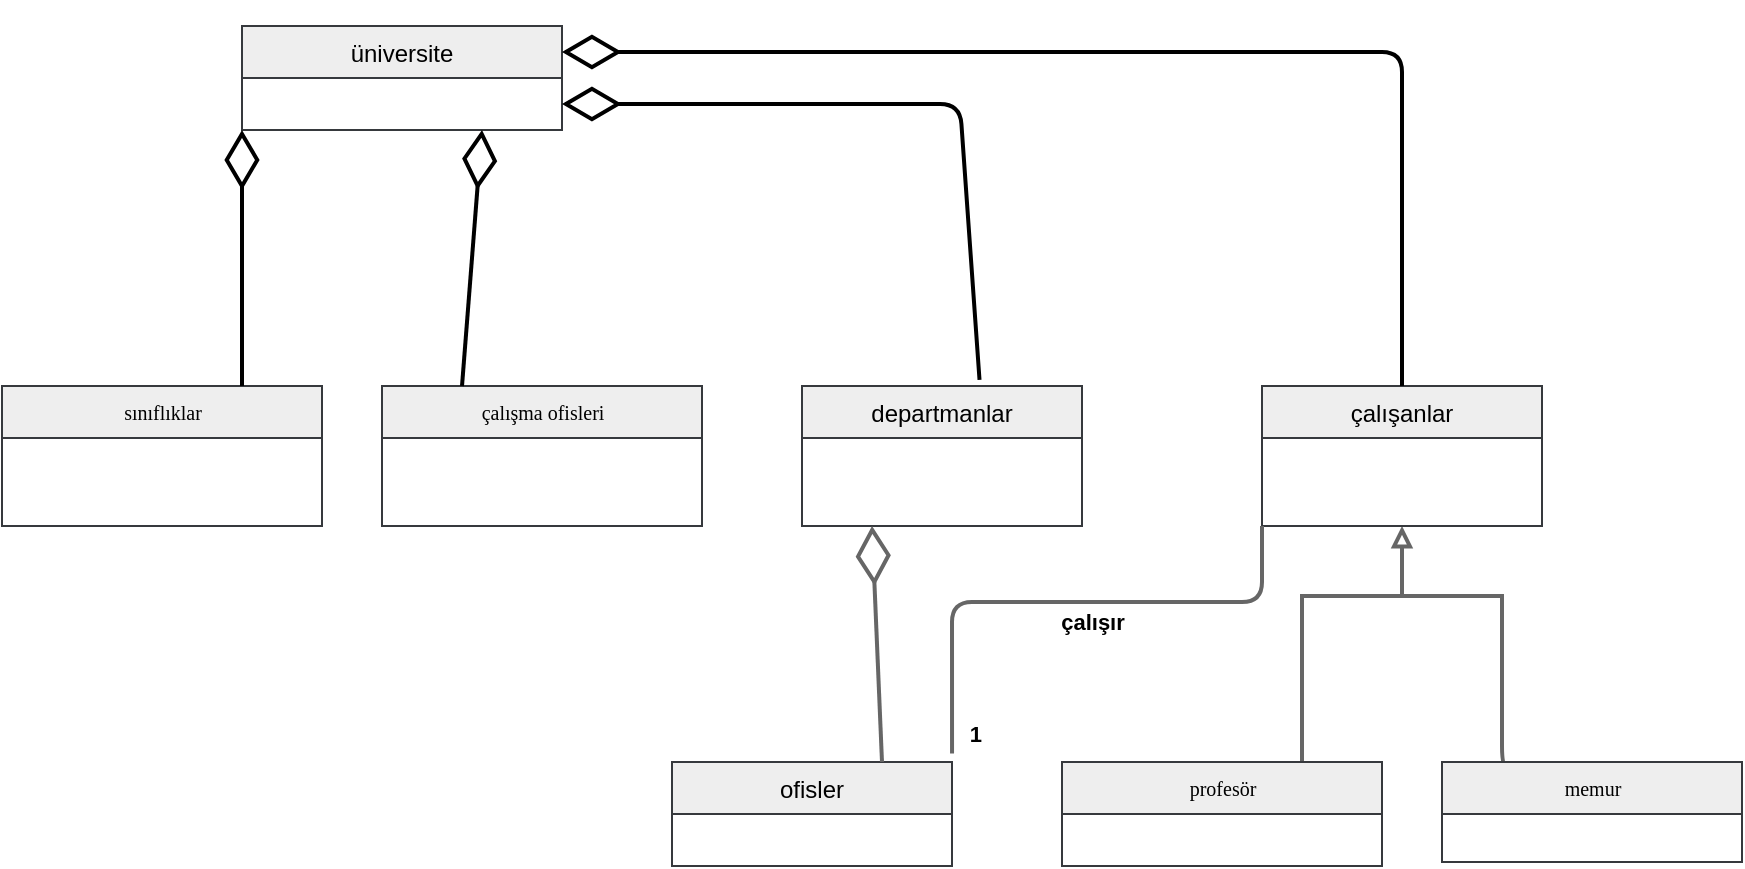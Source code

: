 <mxfile version="14.9.9" type="device"><diagram name="Page-1" id="c4acf3e9-155e-7222-9cf6-157b1a14988f"><mxGraphModel dx="1038" dy="617" grid="1" gridSize="10" guides="1" tooltips="1" connect="1" arrows="1" fold="1" page="1" pageScale="1" pageWidth="850" pageHeight="1100" background="none" math="0" shadow="0"><root><mxCell id="0"/><mxCell id="1" parent="0"/><mxCell id="5qjAkkaKdsPva-7a15q0-58" style="edgeStyle=orthogonalEdgeStyle;rounded=1;jumpSize=6;orthogonalLoop=1;jettySize=auto;html=1;startArrow=none;startFill=0;endArrow=none;endFill=0;strokeWidth=2;entryX=1;entryY=0;entryDx=0;entryDy=0;entryPerimeter=0;fillColor=#f5f5f5;strokeColor=#666666;exitX=0.25;exitY=0;exitDx=0;exitDy=0;" edge="1" parent="1" source="17acba5748e5396b-2" target="5qjAkkaKdsPva-7a15q0-55"><mxGeometry relative="1" as="geometry"><mxPoint x="770" y="360" as="targetPoint"/><mxPoint x="770" y="400" as="sourcePoint"/><Array as="points"><mxPoint x="770" y="390"/></Array></mxGeometry></mxCell><mxCell id="17acba5748e5396b-2" value="memur" style="swimlane;html=1;fontStyle=0;childLayout=stackLayout;horizontal=1;startSize=26;fillColor=#eeeeee;horizontalStack=0;resizeParent=1;resizeLast=0;collapsible=1;marginBottom=0;swimlaneFillColor=#ffffff;rounded=0;shadow=0;comic=0;labelBackgroundColor=none;strokeWidth=1;fontFamily=Verdana;fontSize=10;align=center;strokeColor=#36393d;" parent="1" vertex="1"><mxGeometry x="740" y="388" width="150" height="50" as="geometry"/></mxCell><mxCell id="17acba5748e5396b-20" value="sınıflıklar" style="swimlane;html=1;fontStyle=0;childLayout=stackLayout;horizontal=1;startSize=26;fillColor=#eeeeee;horizontalStack=0;resizeParent=1;resizeLast=0;collapsible=1;marginBottom=0;swimlaneFillColor=#ffffff;rounded=0;shadow=0;comic=0;labelBackgroundColor=none;strokeWidth=1;fontFamily=Verdana;fontSize=10;align=center;strokeColor=#36393d;" parent="1" vertex="1"><mxGeometry x="20" y="200" width="160" height="70" as="geometry"/></mxCell><mxCell id="5qjAkkaKdsPva-7a15q0-57" style="edgeStyle=orthogonalEdgeStyle;rounded=1;jumpSize=6;orthogonalLoop=1;jettySize=auto;html=1;exitX=0.75;exitY=0;exitDx=0;exitDy=0;entryX=1;entryY=1;entryDx=0;entryDy=0;entryPerimeter=0;startArrow=none;startFill=0;endArrow=none;endFill=0;strokeWidth=2;fillColor=#f5f5f5;strokeColor=#666666;" edge="1" parent="1" source="5d2195bd80daf111-5" target="5qjAkkaKdsPva-7a15q0-55"><mxGeometry relative="1" as="geometry"/></mxCell><mxCell id="5d2195bd80daf111-5" value="profesör" style="swimlane;html=1;fontStyle=0;childLayout=stackLayout;horizontal=1;startSize=26;fillColor=#eeeeee;horizontalStack=0;resizeParent=1;resizeLast=0;collapsible=1;marginBottom=0;swimlaneFillColor=#ffffff;rounded=0;shadow=0;comic=0;labelBackgroundColor=none;strokeWidth=1;fontFamily=Verdana;fontSize=10;align=center;strokeColor=#36393d;" parent="1" vertex="1"><mxGeometry x="550" y="388" width="160" height="52" as="geometry"/></mxCell><mxCell id="17acba5748e5396b-30" value="çalışma ofisleri" style="swimlane;html=1;fontStyle=0;childLayout=stackLayout;horizontal=1;startSize=26;fillColor=#eeeeee;horizontalStack=0;resizeParent=1;resizeLast=0;collapsible=1;marginBottom=0;swimlaneFillColor=#ffffff;rounded=0;shadow=0;comic=0;labelBackgroundColor=none;strokeWidth=1;fontFamily=Verdana;fontSize=10;align=center;strokeColor=#36393d;" parent="1" vertex="1"><mxGeometry x="210" y="200" width="160" height="70" as="geometry"/></mxCell><mxCell id="5qjAkkaKdsPva-7a15q0-20" value="departmanlar" style="swimlane;fontStyle=0;childLayout=stackLayout;horizontal=1;startSize=26;horizontalStack=0;resizeParent=1;resizeParentMax=0;resizeLast=0;collapsible=1;marginBottom=0;fillColor=#eeeeee;strokeColor=#36393d;" vertex="1" parent="1"><mxGeometry x="420" y="200" width="140" height="70" as="geometry"/></mxCell><mxCell id="5qjAkkaKdsPva-7a15q0-56" style="edgeStyle=orthogonalEdgeStyle;rounded=1;jumpSize=6;orthogonalLoop=1;jettySize=auto;html=1;exitX=0.5;exitY=1;exitDx=0;exitDy=0;entryX=0;entryY=0.5;entryDx=0;entryDy=0;entryPerimeter=0;startArrow=block;startFill=0;endArrow=none;endFill=0;strokeWidth=2;fillColor=#f5f5f5;strokeColor=#666666;" edge="1" parent="1" source="5qjAkkaKdsPva-7a15q0-24" target="5qjAkkaKdsPva-7a15q0-55"><mxGeometry relative="1" as="geometry"/></mxCell><mxCell id="5qjAkkaKdsPva-7a15q0-24" value="çalışanlar" style="swimlane;fontStyle=0;childLayout=stackLayout;horizontal=1;startSize=26;horizontalStack=0;resizeParent=1;resizeParentMax=0;resizeLast=0;collapsible=1;marginBottom=0;fillColor=#eeeeee;strokeColor=#36393d;" vertex="1" parent="1"><mxGeometry x="650" y="200" width="140" height="70" as="geometry"/></mxCell><mxCell id="5qjAkkaKdsPva-7a15q0-28" value="üniversite" style="swimlane;fontStyle=0;childLayout=stackLayout;horizontal=1;startSize=26;horizontalStack=0;resizeParent=1;resizeParentMax=0;resizeLast=0;collapsible=1;marginBottom=0;fillColor=#eeeeee;strokeColor=#36393d;" vertex="1" parent="1"><mxGeometry x="140" y="20" width="160" height="52" as="geometry"/></mxCell><mxCell id="5qjAkkaKdsPva-7a15q0-32" value="ofisler" style="swimlane;fontStyle=0;childLayout=stackLayout;horizontal=1;startSize=26;horizontalStack=0;resizeParent=1;resizeParentMax=0;resizeLast=0;collapsible=1;marginBottom=0;fillColor=#eeeeee;strokeColor=#36393d;" vertex="1" parent="1"><mxGeometry x="355" y="388" width="140" height="52" as="geometry"/></mxCell><mxCell id="5qjAkkaKdsPva-7a15q0-65" value="çalışır" style="endArrow=none;html=1;endSize=12;startArrow=none;startSize=14;startFill=0;edgeStyle=orthogonalEdgeStyle;strokeWidth=2;align=center;entryX=0.913;entryY=-0.081;entryDx=0;entryDy=0;endFill=0;verticalAlign=middle;entryPerimeter=0;exitX=0;exitY=1;exitDx=0;exitDy=0;fontStyle=1;fillColor=#f5f5f5;strokeColor=#666666;" edge="1" parent="5qjAkkaKdsPva-7a15q0-32" source="5qjAkkaKdsPva-7a15q0-24"><mxGeometry x="-0.081" y="10" relative="1" as="geometry"><mxPoint x="307" y="-108" as="sourcePoint"/><mxPoint x="140.02" y="-4.212" as="targetPoint"/><Array as="points"><mxPoint x="295" y="-80"/><mxPoint x="140" y="-80"/></Array><mxPoint as="offset"/></mxGeometry></mxCell><mxCell id="5qjAkkaKdsPva-7a15q0-67" value="1" style="edgeLabel;resizable=0;html=1;align=right;verticalAlign=top;fontStyle=1" connectable="0" vertex="1" parent="5qjAkkaKdsPva-7a15q0-65"><mxGeometry x="1" relative="1" as="geometry"><mxPoint x="15" y="-23" as="offset"/></mxGeometry></mxCell><mxCell id="5qjAkkaKdsPva-7a15q0-45" value="" style="endArrow=diamondThin;endFill=0;endSize=24;html=1;strokeWidth=2;exitX=0.634;exitY=-0.043;exitDx=0;exitDy=0;exitPerimeter=0;entryX=1;entryY=0.75;entryDx=0;entryDy=0;" edge="1" parent="1" source="5qjAkkaKdsPva-7a15q0-20" target="5qjAkkaKdsPva-7a15q0-28"><mxGeometry width="160" relative="1" as="geometry"><mxPoint x="380" y="100" as="sourcePoint"/><mxPoint x="540" y="100" as="targetPoint"/><Array as="points"><mxPoint x="499" y="59"/></Array></mxGeometry></mxCell><mxCell id="5qjAkkaKdsPva-7a15q0-46" value="" style="endArrow=diamondThin;endFill=0;endSize=24;html=1;strokeWidth=2;exitX=0.25;exitY=0;exitDx=0;exitDy=0;entryX=0.75;entryY=1;entryDx=0;entryDy=0;" edge="1" parent="1" source="17acba5748e5396b-30" target="5qjAkkaKdsPva-7a15q0-28"><mxGeometry width="160" relative="1" as="geometry"><mxPoint x="245" y="196" as="sourcePoint"/><mxPoint x="250" y="70" as="targetPoint"/><Array as="points"/></mxGeometry></mxCell><mxCell id="5qjAkkaKdsPva-7a15q0-48" value="" style="endArrow=diamondThin;endFill=0;endSize=24;html=1;strokeWidth=2;exitX=0.75;exitY=0;exitDx=0;exitDy=0;entryX=0;entryY=1;entryDx=0;entryDy=0;" edge="1" parent="1" source="17acba5748e5396b-20" target="5qjAkkaKdsPva-7a15q0-28"><mxGeometry width="160" relative="1" as="geometry"><mxPoint x="30" y="130" as="sourcePoint"/><mxPoint x="160" y="70" as="targetPoint"/></mxGeometry></mxCell><mxCell id="5qjAkkaKdsPva-7a15q0-49" value="" style="endArrow=diamondThin;endFill=0;endSize=24;html=1;strokeWidth=2;exitX=0.5;exitY=0;exitDx=0;exitDy=0;entryX=1;entryY=0.25;entryDx=0;entryDy=0;" edge="1" parent="1" source="5qjAkkaKdsPva-7a15q0-24" target="5qjAkkaKdsPva-7a15q0-28"><mxGeometry width="160" relative="1" as="geometry"><mxPoint x="720" y="190" as="sourcePoint"/><mxPoint x="790" y="80" as="targetPoint"/><Array as="points"><mxPoint x="720" y="33"/></Array></mxGeometry></mxCell><mxCell id="5qjAkkaKdsPva-7a15q0-55" value="" style="strokeWidth=2;html=1;shape=mxgraph.flowchart.annotation_1;align=left;pointerEvents=1;direction=south;fillColor=#f5f5f5;strokeColor=#666666;fontColor=#333333;" vertex="1" parent="1"><mxGeometry x="670" y="305" width="100" height="50" as="geometry"/></mxCell><mxCell id="5qjAkkaKdsPva-7a15q0-59" value="" style="endArrow=diamondThin;endFill=0;endSize=24;html=1;strokeWidth=2;exitX=0.75;exitY=0;exitDx=0;exitDy=0;fillColor=#f5f5f5;strokeColor=#666666;entryX=0.25;entryY=1;entryDx=0;entryDy=0;" edge="1" parent="1" source="5qjAkkaKdsPva-7a15q0-32" target="5qjAkkaKdsPva-7a15q0-20"><mxGeometry width="160" relative="1" as="geometry"><mxPoint x="380" y="329.5" as="sourcePoint"/><mxPoint x="470" y="280" as="targetPoint"/></mxGeometry></mxCell></root></mxGraphModel></diagram></mxfile>